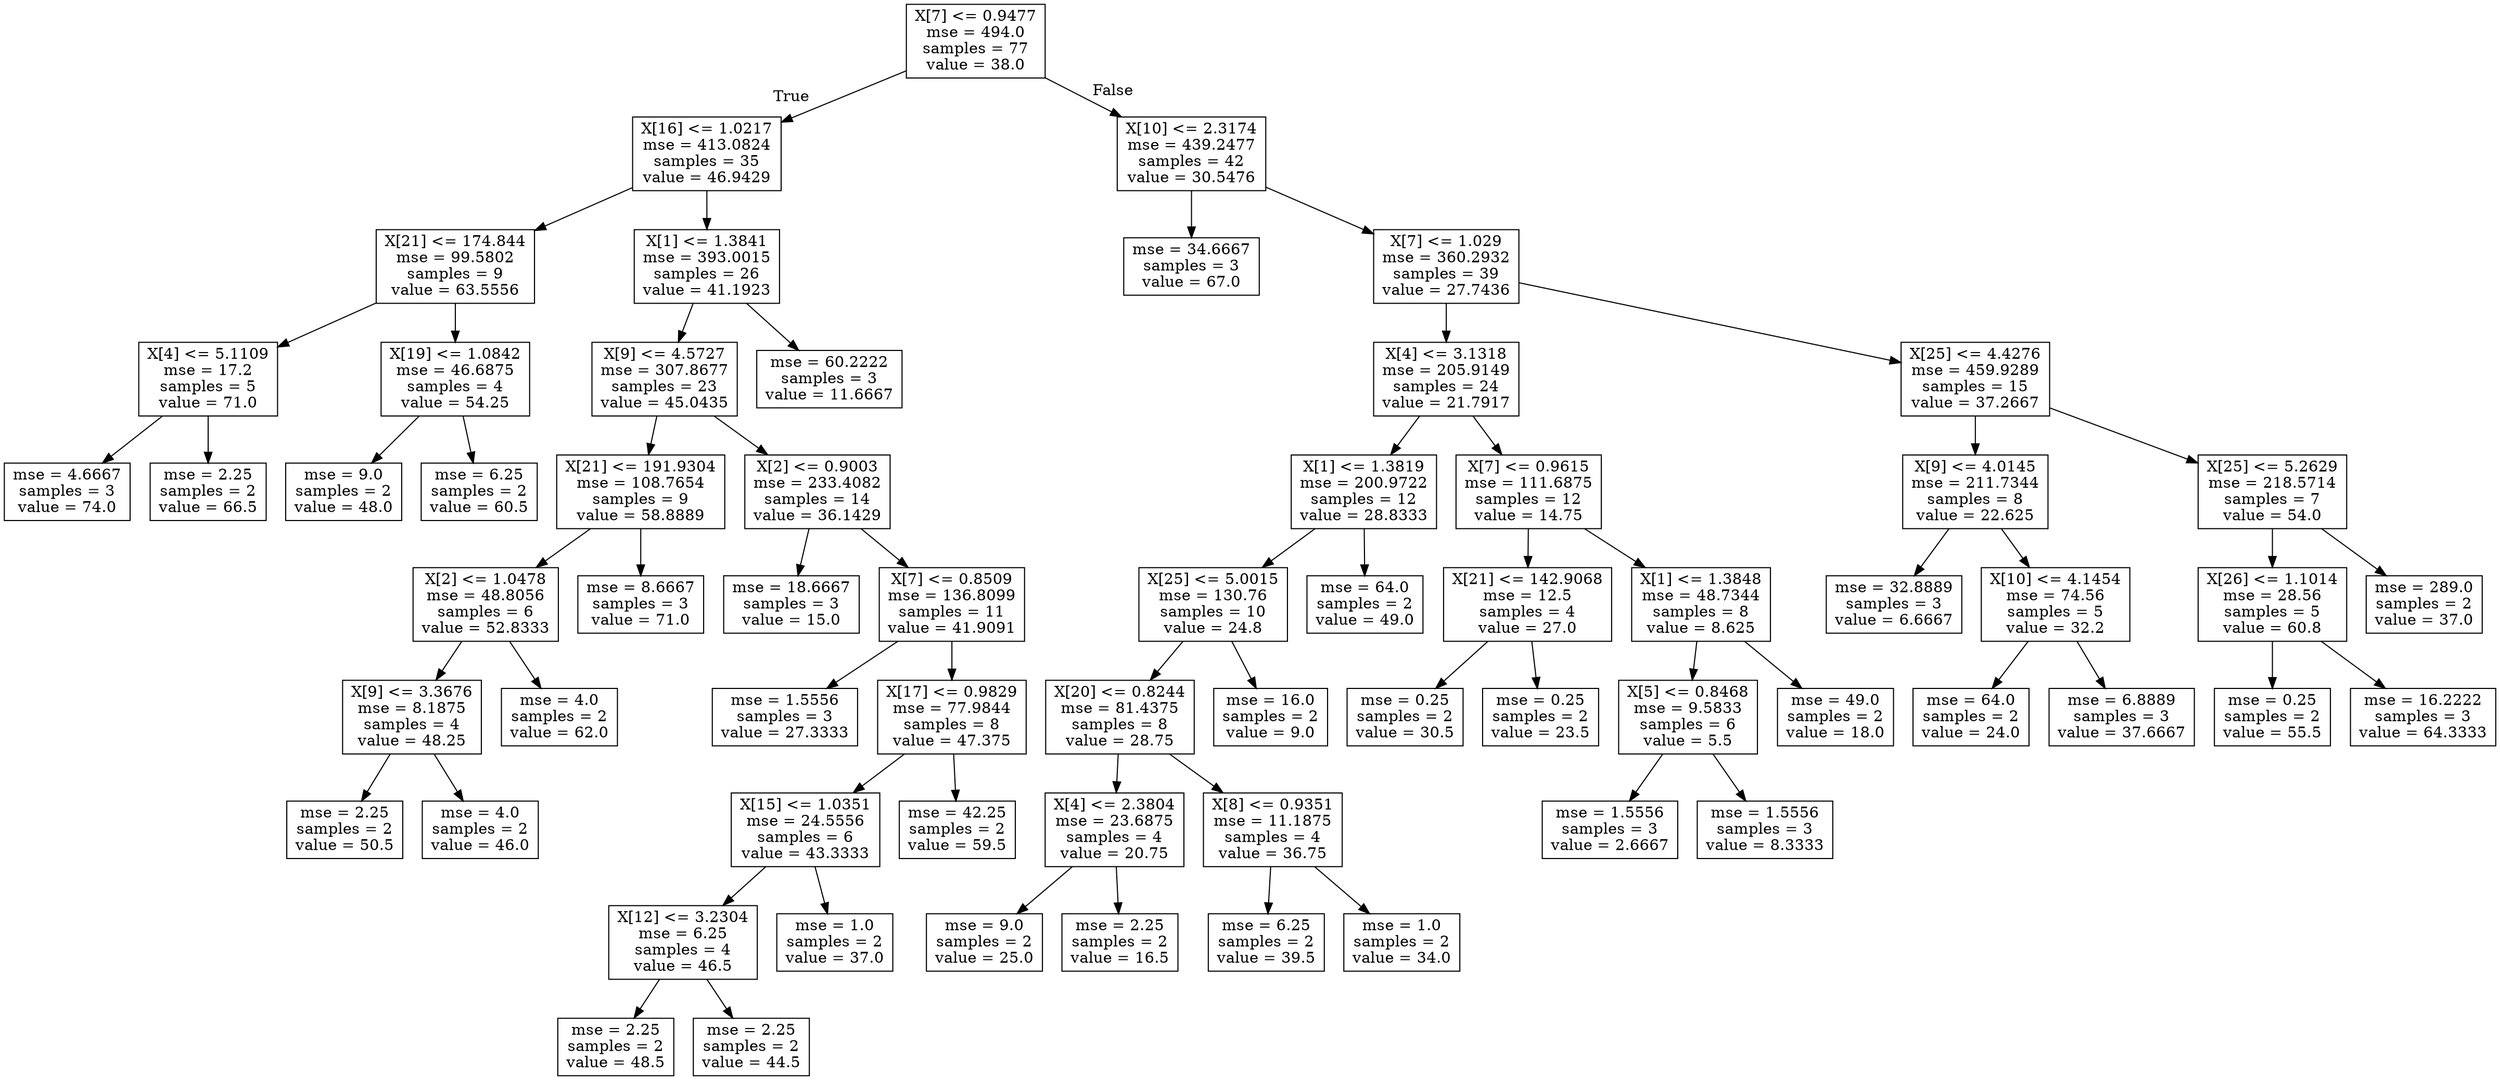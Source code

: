 digraph Tree {
node [shape=box] ;
0 [label="X[7] <= 0.9477\nmse = 494.0\nsamples = 77\nvalue = 38.0"] ;
1 [label="X[16] <= 1.0217\nmse = 413.0824\nsamples = 35\nvalue = 46.9429"] ;
0 -> 1 [labeldistance=2.5, labelangle=45, headlabel="True"] ;
2 [label="X[21] <= 174.844\nmse = 99.5802\nsamples = 9\nvalue = 63.5556"] ;
1 -> 2 ;
3 [label="X[4] <= 5.1109\nmse = 17.2\nsamples = 5\nvalue = 71.0"] ;
2 -> 3 ;
4 [label="mse = 4.6667\nsamples = 3\nvalue = 74.0"] ;
3 -> 4 ;
5 [label="mse = 2.25\nsamples = 2\nvalue = 66.5"] ;
3 -> 5 ;
6 [label="X[19] <= 1.0842\nmse = 46.6875\nsamples = 4\nvalue = 54.25"] ;
2 -> 6 ;
7 [label="mse = 9.0\nsamples = 2\nvalue = 48.0"] ;
6 -> 7 ;
8 [label="mse = 6.25\nsamples = 2\nvalue = 60.5"] ;
6 -> 8 ;
9 [label="X[1] <= 1.3841\nmse = 393.0015\nsamples = 26\nvalue = 41.1923"] ;
1 -> 9 ;
10 [label="X[9] <= 4.5727\nmse = 307.8677\nsamples = 23\nvalue = 45.0435"] ;
9 -> 10 ;
11 [label="X[21] <= 191.9304\nmse = 108.7654\nsamples = 9\nvalue = 58.8889"] ;
10 -> 11 ;
12 [label="X[2] <= 1.0478\nmse = 48.8056\nsamples = 6\nvalue = 52.8333"] ;
11 -> 12 ;
13 [label="X[9] <= 3.3676\nmse = 8.1875\nsamples = 4\nvalue = 48.25"] ;
12 -> 13 ;
14 [label="mse = 2.25\nsamples = 2\nvalue = 50.5"] ;
13 -> 14 ;
15 [label="mse = 4.0\nsamples = 2\nvalue = 46.0"] ;
13 -> 15 ;
16 [label="mse = 4.0\nsamples = 2\nvalue = 62.0"] ;
12 -> 16 ;
17 [label="mse = 8.6667\nsamples = 3\nvalue = 71.0"] ;
11 -> 17 ;
18 [label="X[2] <= 0.9003\nmse = 233.4082\nsamples = 14\nvalue = 36.1429"] ;
10 -> 18 ;
19 [label="mse = 18.6667\nsamples = 3\nvalue = 15.0"] ;
18 -> 19 ;
20 [label="X[7] <= 0.8509\nmse = 136.8099\nsamples = 11\nvalue = 41.9091"] ;
18 -> 20 ;
21 [label="mse = 1.5556\nsamples = 3\nvalue = 27.3333"] ;
20 -> 21 ;
22 [label="X[17] <= 0.9829\nmse = 77.9844\nsamples = 8\nvalue = 47.375"] ;
20 -> 22 ;
23 [label="X[15] <= 1.0351\nmse = 24.5556\nsamples = 6\nvalue = 43.3333"] ;
22 -> 23 ;
24 [label="X[12] <= 3.2304\nmse = 6.25\nsamples = 4\nvalue = 46.5"] ;
23 -> 24 ;
25 [label="mse = 2.25\nsamples = 2\nvalue = 48.5"] ;
24 -> 25 ;
26 [label="mse = 2.25\nsamples = 2\nvalue = 44.5"] ;
24 -> 26 ;
27 [label="mse = 1.0\nsamples = 2\nvalue = 37.0"] ;
23 -> 27 ;
28 [label="mse = 42.25\nsamples = 2\nvalue = 59.5"] ;
22 -> 28 ;
29 [label="mse = 60.2222\nsamples = 3\nvalue = 11.6667"] ;
9 -> 29 ;
30 [label="X[10] <= 2.3174\nmse = 439.2477\nsamples = 42\nvalue = 30.5476"] ;
0 -> 30 [labeldistance=2.5, labelangle=-45, headlabel="False"] ;
31 [label="mse = 34.6667\nsamples = 3\nvalue = 67.0"] ;
30 -> 31 ;
32 [label="X[7] <= 1.029\nmse = 360.2932\nsamples = 39\nvalue = 27.7436"] ;
30 -> 32 ;
33 [label="X[4] <= 3.1318\nmse = 205.9149\nsamples = 24\nvalue = 21.7917"] ;
32 -> 33 ;
34 [label="X[1] <= 1.3819\nmse = 200.9722\nsamples = 12\nvalue = 28.8333"] ;
33 -> 34 ;
35 [label="X[25] <= 5.0015\nmse = 130.76\nsamples = 10\nvalue = 24.8"] ;
34 -> 35 ;
36 [label="X[20] <= 0.8244\nmse = 81.4375\nsamples = 8\nvalue = 28.75"] ;
35 -> 36 ;
37 [label="X[4] <= 2.3804\nmse = 23.6875\nsamples = 4\nvalue = 20.75"] ;
36 -> 37 ;
38 [label="mse = 9.0\nsamples = 2\nvalue = 25.0"] ;
37 -> 38 ;
39 [label="mse = 2.25\nsamples = 2\nvalue = 16.5"] ;
37 -> 39 ;
40 [label="X[8] <= 0.9351\nmse = 11.1875\nsamples = 4\nvalue = 36.75"] ;
36 -> 40 ;
41 [label="mse = 6.25\nsamples = 2\nvalue = 39.5"] ;
40 -> 41 ;
42 [label="mse = 1.0\nsamples = 2\nvalue = 34.0"] ;
40 -> 42 ;
43 [label="mse = 16.0\nsamples = 2\nvalue = 9.0"] ;
35 -> 43 ;
44 [label="mse = 64.0\nsamples = 2\nvalue = 49.0"] ;
34 -> 44 ;
45 [label="X[7] <= 0.9615\nmse = 111.6875\nsamples = 12\nvalue = 14.75"] ;
33 -> 45 ;
46 [label="X[21] <= 142.9068\nmse = 12.5\nsamples = 4\nvalue = 27.0"] ;
45 -> 46 ;
47 [label="mse = 0.25\nsamples = 2\nvalue = 30.5"] ;
46 -> 47 ;
48 [label="mse = 0.25\nsamples = 2\nvalue = 23.5"] ;
46 -> 48 ;
49 [label="X[1] <= 1.3848\nmse = 48.7344\nsamples = 8\nvalue = 8.625"] ;
45 -> 49 ;
50 [label="X[5] <= 0.8468\nmse = 9.5833\nsamples = 6\nvalue = 5.5"] ;
49 -> 50 ;
51 [label="mse = 1.5556\nsamples = 3\nvalue = 2.6667"] ;
50 -> 51 ;
52 [label="mse = 1.5556\nsamples = 3\nvalue = 8.3333"] ;
50 -> 52 ;
53 [label="mse = 49.0\nsamples = 2\nvalue = 18.0"] ;
49 -> 53 ;
54 [label="X[25] <= 4.4276\nmse = 459.9289\nsamples = 15\nvalue = 37.2667"] ;
32 -> 54 ;
55 [label="X[9] <= 4.0145\nmse = 211.7344\nsamples = 8\nvalue = 22.625"] ;
54 -> 55 ;
56 [label="mse = 32.8889\nsamples = 3\nvalue = 6.6667"] ;
55 -> 56 ;
57 [label="X[10] <= 4.1454\nmse = 74.56\nsamples = 5\nvalue = 32.2"] ;
55 -> 57 ;
58 [label="mse = 64.0\nsamples = 2\nvalue = 24.0"] ;
57 -> 58 ;
59 [label="mse = 6.8889\nsamples = 3\nvalue = 37.6667"] ;
57 -> 59 ;
60 [label="X[25] <= 5.2629\nmse = 218.5714\nsamples = 7\nvalue = 54.0"] ;
54 -> 60 ;
61 [label="X[26] <= 1.1014\nmse = 28.56\nsamples = 5\nvalue = 60.8"] ;
60 -> 61 ;
62 [label="mse = 0.25\nsamples = 2\nvalue = 55.5"] ;
61 -> 62 ;
63 [label="mse = 16.2222\nsamples = 3\nvalue = 64.3333"] ;
61 -> 63 ;
64 [label="mse = 289.0\nsamples = 2\nvalue = 37.0"] ;
60 -> 64 ;
}